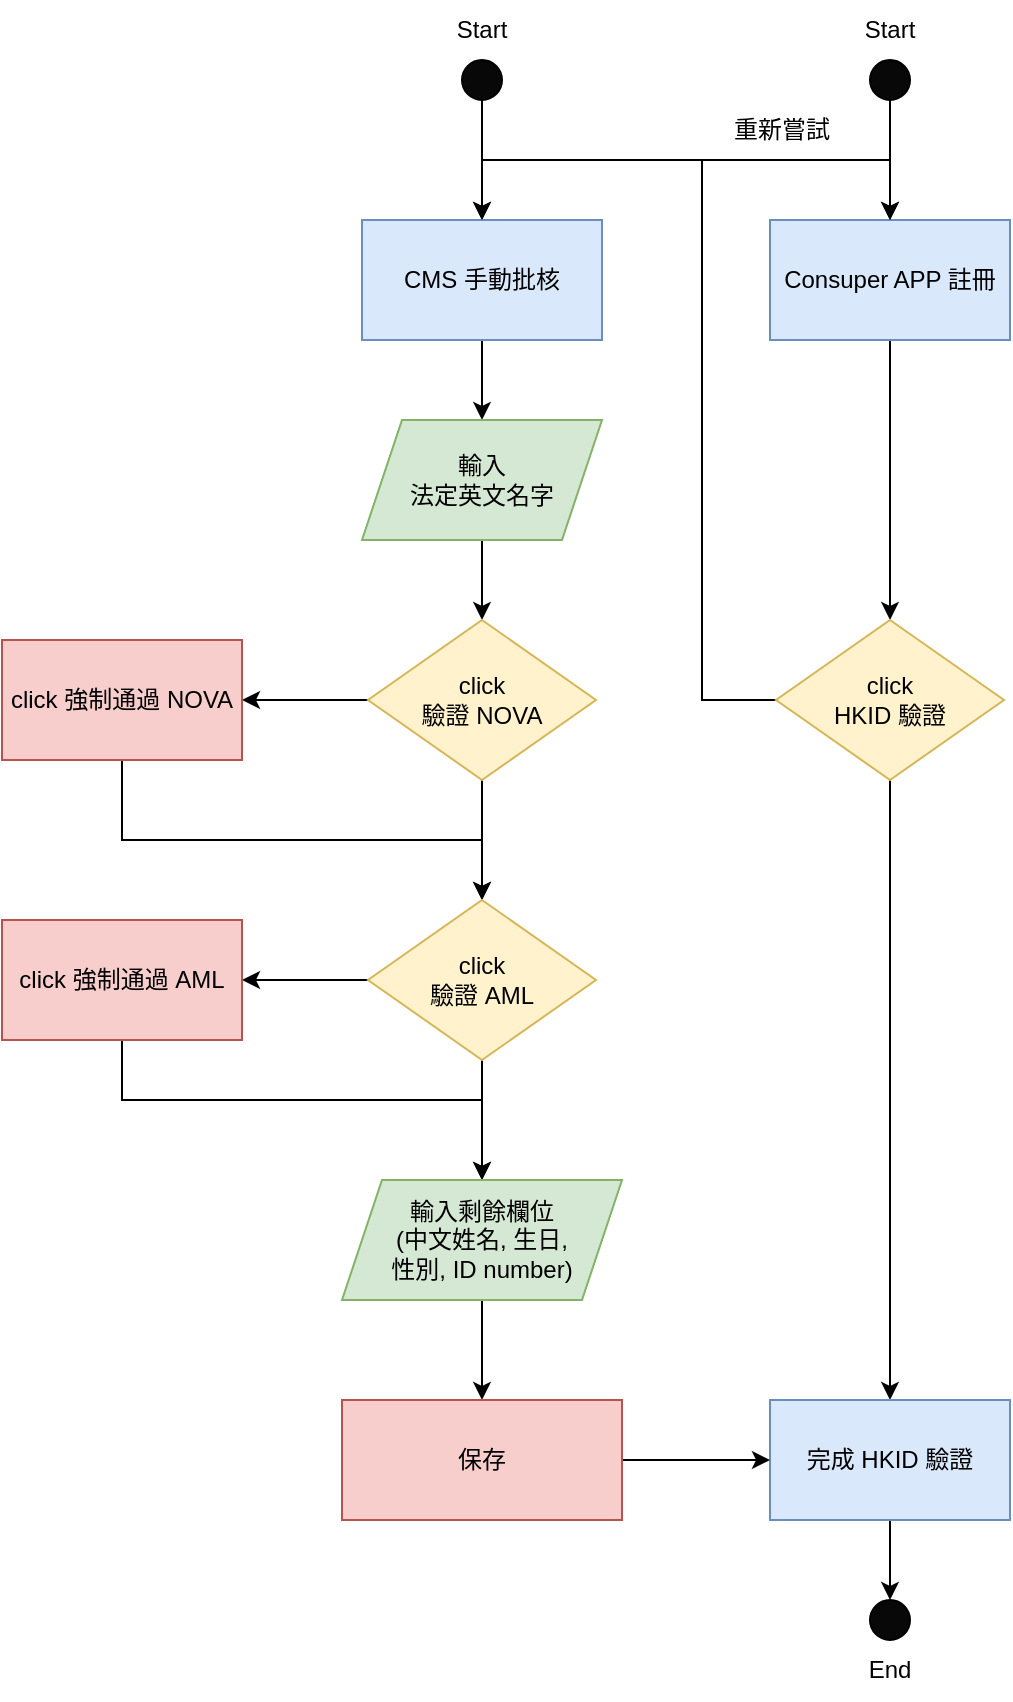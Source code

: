 <mxfile version="20.2.1" type="github">
  <diagram id="IMGtX_xeJiwx53mYde1T" name="Page-1">
    <mxGraphModel dx="2656" dy="1004" grid="1" gridSize="10" guides="1" tooltips="1" connect="1" arrows="1" fold="1" page="1" pageScale="1" pageWidth="827" pageHeight="1169" math="0" shadow="0">
      <root>
        <mxCell id="0" />
        <mxCell id="1" parent="0" />
        <mxCell id="NuNVfWL7bUpyGUGWeD8t-4" value="" style="edgeStyle=orthogonalEdgeStyle;rounded=0;orthogonalLoop=1;jettySize=auto;html=1;" parent="1" source="g8pWBzL7cT5TnSEEJ7Hc-1" target="NuNVfWL7bUpyGUGWeD8t-3" edge="1">
          <mxGeometry relative="1" as="geometry" />
        </mxCell>
        <mxCell id="g8pWBzL7cT5TnSEEJ7Hc-1" value="Consuper APP 註冊" style="rounded=0;whiteSpace=wrap;html=1;fillColor=#dae8fc;strokeColor=#6c8ebf;" parent="1" vertex="1">
          <mxGeometry x="354" y="200" width="120" height="60" as="geometry" />
        </mxCell>
        <mxCell id="NuNVfWL7bUpyGUGWeD8t-6" value="" style="edgeStyle=orthogonalEdgeStyle;rounded=0;orthogonalLoop=1;jettySize=auto;html=1;" parent="1" source="NuNVfWL7bUpyGUGWeD8t-3" target="NuNVfWL7bUpyGUGWeD8t-5" edge="1">
          <mxGeometry relative="1" as="geometry" />
        </mxCell>
        <mxCell id="NuNVfWL7bUpyGUGWeD8t-11" style="edgeStyle=orthogonalEdgeStyle;rounded=0;orthogonalLoop=1;jettySize=auto;html=1;entryX=0.5;entryY=0;entryDx=0;entryDy=0;exitX=0;exitY=0.5;exitDx=0;exitDy=0;" parent="1" source="NuNVfWL7bUpyGUGWeD8t-3" target="g8pWBzL7cT5TnSEEJ7Hc-1" edge="1">
          <mxGeometry relative="1" as="geometry">
            <Array as="points">
              <mxPoint x="320" y="440" />
              <mxPoint x="320" y="170" />
              <mxPoint x="414" y="170" />
            </Array>
          </mxGeometry>
        </mxCell>
        <mxCell id="NuNVfWL7bUpyGUGWeD8t-12" style="edgeStyle=orthogonalEdgeStyle;rounded=0;orthogonalLoop=1;jettySize=auto;html=1;entryX=0.5;entryY=0;entryDx=0;entryDy=0;exitX=0;exitY=0.5;exitDx=0;exitDy=0;" parent="1" source="NuNVfWL7bUpyGUGWeD8t-3" target="NuNVfWL7bUpyGUGWeD8t-7" edge="1">
          <mxGeometry relative="1" as="geometry">
            <Array as="points">
              <mxPoint x="320" y="440" />
              <mxPoint x="320" y="170" />
              <mxPoint x="210" y="170" />
            </Array>
          </mxGeometry>
        </mxCell>
        <mxCell id="NuNVfWL7bUpyGUGWeD8t-3" value="click&lt;br&gt;HKID 驗證" style="rhombus;whiteSpace=wrap;html=1;rounded=0;fillColor=#fff2cc;strokeColor=#d6b656;" parent="1" vertex="1">
          <mxGeometry x="357" y="400" width="114" height="80" as="geometry" />
        </mxCell>
        <mxCell id="NuNVfWL7bUpyGUGWeD8t-27" value="" style="edgeStyle=orthogonalEdgeStyle;rounded=0;orthogonalLoop=1;jettySize=auto;html=1;" parent="1" source="NuNVfWL7bUpyGUGWeD8t-5" target="NuNVfWL7bUpyGUGWeD8t-26" edge="1">
          <mxGeometry relative="1" as="geometry" />
        </mxCell>
        <mxCell id="NuNVfWL7bUpyGUGWeD8t-5" value="完成 HKID 驗證" style="whiteSpace=wrap;html=1;rounded=0;fillColor=#dae8fc;strokeColor=#6c8ebf;" parent="1" vertex="1">
          <mxGeometry x="354" y="790" width="120" height="60" as="geometry" />
        </mxCell>
        <mxCell id="NuNVfWL7bUpyGUGWeD8t-18" style="edgeStyle=orthogonalEdgeStyle;rounded=0;orthogonalLoop=1;jettySize=auto;html=1;" parent="1" source="NuNVfWL7bUpyGUGWeD8t-7" target="NuNVfWL7bUpyGUGWeD8t-17" edge="1">
          <mxGeometry relative="1" as="geometry" />
        </mxCell>
        <mxCell id="NuNVfWL7bUpyGUGWeD8t-7" value="CMS 手動批核" style="whiteSpace=wrap;html=1;rounded=0;fillColor=#dae8fc;strokeColor=#6c8ebf;" parent="1" vertex="1">
          <mxGeometry x="150" y="200" width="120" height="60" as="geometry" />
        </mxCell>
        <mxCell id="NuNVfWL7bUpyGUGWeD8t-10" value="重新嘗試" style="text;html=1;strokeColor=none;fillColor=none;align=center;verticalAlign=middle;whiteSpace=wrap;rounded=0;horizontal=1;labelBackgroundColor=none;" parent="1" vertex="1">
          <mxGeometry x="330" y="140" width="60" height="30" as="geometry" />
        </mxCell>
        <mxCell id="NuNVfWL7bUpyGUGWeD8t-21" style="edgeStyle=orthogonalEdgeStyle;rounded=0;orthogonalLoop=1;jettySize=auto;html=1;entryX=0.5;entryY=0;entryDx=0;entryDy=0;" parent="1" source="NuNVfWL7bUpyGUGWeD8t-17" target="NuNVfWL7bUpyGUGWeD8t-20" edge="1">
          <mxGeometry relative="1" as="geometry" />
        </mxCell>
        <mxCell id="NuNVfWL7bUpyGUGWeD8t-17" value="輸入&lt;br&gt;法定英文名字" style="shape=parallelogram;perimeter=parallelogramPerimeter;whiteSpace=wrap;html=1;fixedSize=1;fillColor=#d5e8d4;strokeColor=#82b366;" parent="1" vertex="1">
          <mxGeometry x="150" y="300" width="120" height="60" as="geometry" />
        </mxCell>
        <mxCell id="NuNVfWL7bUpyGUGWeD8t-33" style="edgeStyle=orthogonalEdgeStyle;rounded=0;orthogonalLoop=1;jettySize=auto;html=1;entryX=1;entryY=0.5;entryDx=0;entryDy=0;" parent="1" source="NuNVfWL7bUpyGUGWeD8t-20" target="NuNVfWL7bUpyGUGWeD8t-31" edge="1">
          <mxGeometry relative="1" as="geometry" />
        </mxCell>
        <mxCell id="NuNVfWL7bUpyGUGWeD8t-35" value="" style="edgeStyle=orthogonalEdgeStyle;rounded=0;orthogonalLoop=1;jettySize=auto;html=1;" parent="1" source="NuNVfWL7bUpyGUGWeD8t-20" target="NuNVfWL7bUpyGUGWeD8t-34" edge="1">
          <mxGeometry relative="1" as="geometry" />
        </mxCell>
        <mxCell id="NuNVfWL7bUpyGUGWeD8t-20" value="click&lt;br&gt;驗證 NOVA" style="rhombus;whiteSpace=wrap;html=1;rounded=0;fillColor=#fff2cc;strokeColor=#d6b656;" parent="1" vertex="1">
          <mxGeometry x="153" y="400" width="114" height="80" as="geometry" />
        </mxCell>
        <mxCell id="NuNVfWL7bUpyGUGWeD8t-25" style="edgeStyle=orthogonalEdgeStyle;rounded=0;orthogonalLoop=1;jettySize=auto;html=1;entryX=0.5;entryY=0;entryDx=0;entryDy=0;" parent="1" source="NuNVfWL7bUpyGUGWeD8t-24" target="g8pWBzL7cT5TnSEEJ7Hc-1" edge="1">
          <mxGeometry relative="1" as="geometry" />
        </mxCell>
        <mxCell id="NuNVfWL7bUpyGUGWeD8t-24" value="" style="ellipse;whiteSpace=wrap;html=1;aspect=fixed;fillColor=#080808;" parent="1" vertex="1">
          <mxGeometry x="404" y="120" width="20" height="20" as="geometry" />
        </mxCell>
        <mxCell id="NuNVfWL7bUpyGUGWeD8t-26" value="" style="ellipse;whiteSpace=wrap;html=1;aspect=fixed;fillColor=#080808;" parent="1" vertex="1">
          <mxGeometry x="404" y="890" width="20" height="20" as="geometry" />
        </mxCell>
        <mxCell id="NuNVfWL7bUpyGUGWeD8t-29" style="edgeStyle=orthogonalEdgeStyle;rounded=0;orthogonalLoop=1;jettySize=auto;html=1;entryX=0.5;entryY=0;entryDx=0;entryDy=0;" parent="1" source="NuNVfWL7bUpyGUGWeD8t-28" target="NuNVfWL7bUpyGUGWeD8t-7" edge="1">
          <mxGeometry relative="1" as="geometry" />
        </mxCell>
        <mxCell id="NuNVfWL7bUpyGUGWeD8t-28" value="" style="ellipse;whiteSpace=wrap;html=1;aspect=fixed;fillColor=#080808;" parent="1" vertex="1">
          <mxGeometry x="200" y="120" width="20" height="20" as="geometry" />
        </mxCell>
        <mxCell id="NuNVfWL7bUpyGUGWeD8t-38" style="edgeStyle=orthogonalEdgeStyle;rounded=0;orthogonalLoop=1;jettySize=auto;html=1;entryX=0.5;entryY=0;entryDx=0;entryDy=0;" parent="1" source="NuNVfWL7bUpyGUGWeD8t-31" target="NuNVfWL7bUpyGUGWeD8t-34" edge="1">
          <mxGeometry relative="1" as="geometry">
            <Array as="points">
              <mxPoint x="30" y="510" />
              <mxPoint x="210" y="510" />
            </Array>
          </mxGeometry>
        </mxCell>
        <mxCell id="NuNVfWL7bUpyGUGWeD8t-31" value="click 強制通過 NOVA" style="whiteSpace=wrap;html=1;rounded=0;fillColor=#f8cecc;strokeColor=#b85450;" parent="1" vertex="1">
          <mxGeometry x="-30" y="410" width="120" height="60" as="geometry" />
        </mxCell>
        <mxCell id="NuNVfWL7bUpyGUGWeD8t-37" style="edgeStyle=orthogonalEdgeStyle;rounded=0;orthogonalLoop=1;jettySize=auto;html=1;entryX=1;entryY=0.5;entryDx=0;entryDy=0;" parent="1" source="NuNVfWL7bUpyGUGWeD8t-34" target="NuNVfWL7bUpyGUGWeD8t-36" edge="1">
          <mxGeometry relative="1" as="geometry" />
        </mxCell>
        <mxCell id="NuNVfWL7bUpyGUGWeD8t-40" value="" style="edgeStyle=orthogonalEdgeStyle;rounded=0;orthogonalLoop=1;jettySize=auto;html=1;" parent="1" source="NuNVfWL7bUpyGUGWeD8t-34" target="NuNVfWL7bUpyGUGWeD8t-39" edge="1">
          <mxGeometry relative="1" as="geometry" />
        </mxCell>
        <mxCell id="NuNVfWL7bUpyGUGWeD8t-34" value="click&lt;br&gt;驗證 AML" style="rhombus;whiteSpace=wrap;html=1;rounded=0;fillColor=#fff2cc;strokeColor=#d6b656;" parent="1" vertex="1">
          <mxGeometry x="153" y="540" width="114" height="80" as="geometry" />
        </mxCell>
        <mxCell id="NuNVfWL7bUpyGUGWeD8t-43" style="edgeStyle=orthogonalEdgeStyle;rounded=0;orthogonalLoop=1;jettySize=auto;html=1;entryX=0.5;entryY=0;entryDx=0;entryDy=0;" parent="1" source="NuNVfWL7bUpyGUGWeD8t-36" target="NuNVfWL7bUpyGUGWeD8t-39" edge="1">
          <mxGeometry relative="1" as="geometry">
            <Array as="points">
              <mxPoint x="30" y="640" />
              <mxPoint x="210" y="640" />
            </Array>
          </mxGeometry>
        </mxCell>
        <mxCell id="NuNVfWL7bUpyGUGWeD8t-36" value="click 強制通過 AML" style="whiteSpace=wrap;html=1;rounded=0;fillColor=#f8cecc;strokeColor=#b85450;" parent="1" vertex="1">
          <mxGeometry x="-30" y="550" width="120" height="60" as="geometry" />
        </mxCell>
        <mxCell id="NuNVfWL7bUpyGUGWeD8t-45" value="" style="edgeStyle=orthogonalEdgeStyle;rounded=0;orthogonalLoop=1;jettySize=auto;html=1;" parent="1" source="NuNVfWL7bUpyGUGWeD8t-39" target="NuNVfWL7bUpyGUGWeD8t-44" edge="1">
          <mxGeometry relative="1" as="geometry" />
        </mxCell>
        <mxCell id="NuNVfWL7bUpyGUGWeD8t-39" value="輸入剩餘欄位&lt;br&gt;(中文姓名, 生日, &lt;br&gt;性別, ID number)" style="shape=parallelogram;perimeter=parallelogramPerimeter;whiteSpace=wrap;html=1;fixedSize=1;fillColor=#d5e8d4;strokeColor=#82b366;" parent="1" vertex="1">
          <mxGeometry x="140" y="680" width="140" height="60" as="geometry" />
        </mxCell>
        <mxCell id="NuNVfWL7bUpyGUGWeD8t-46" style="edgeStyle=orthogonalEdgeStyle;rounded=0;orthogonalLoop=1;jettySize=auto;html=1;entryX=0;entryY=0.5;entryDx=0;entryDy=0;" parent="1" source="NuNVfWL7bUpyGUGWeD8t-44" target="NuNVfWL7bUpyGUGWeD8t-5" edge="1">
          <mxGeometry relative="1" as="geometry" />
        </mxCell>
        <mxCell id="NuNVfWL7bUpyGUGWeD8t-44" value="保存" style="whiteSpace=wrap;html=1;rounded=0;fillColor=#f8cecc;strokeColor=#b85450;" parent="1" vertex="1">
          <mxGeometry x="140" y="790" width="140" height="60" as="geometry" />
        </mxCell>
        <mxCell id="NuNVfWL7bUpyGUGWeD8t-47" value="Start" style="text;html=1;strokeColor=none;fillColor=none;align=center;verticalAlign=middle;whiteSpace=wrap;rounded=0;labelBackgroundColor=none;" parent="1" vertex="1">
          <mxGeometry x="384" y="90" width="60" height="30" as="geometry" />
        </mxCell>
        <mxCell id="NuNVfWL7bUpyGUGWeD8t-48" value="Start" style="text;html=1;strokeColor=none;fillColor=none;align=center;verticalAlign=middle;whiteSpace=wrap;rounded=0;labelBackgroundColor=none;" parent="1" vertex="1">
          <mxGeometry x="180" y="90" width="60" height="30" as="geometry" />
        </mxCell>
        <mxCell id="NuNVfWL7bUpyGUGWeD8t-49" value="End" style="text;html=1;strokeColor=none;fillColor=none;align=center;verticalAlign=middle;whiteSpace=wrap;rounded=0;labelBackgroundColor=none;" parent="1" vertex="1">
          <mxGeometry x="384" y="910" width="60" height="30" as="geometry" />
        </mxCell>
      </root>
    </mxGraphModel>
  </diagram>
</mxfile>
